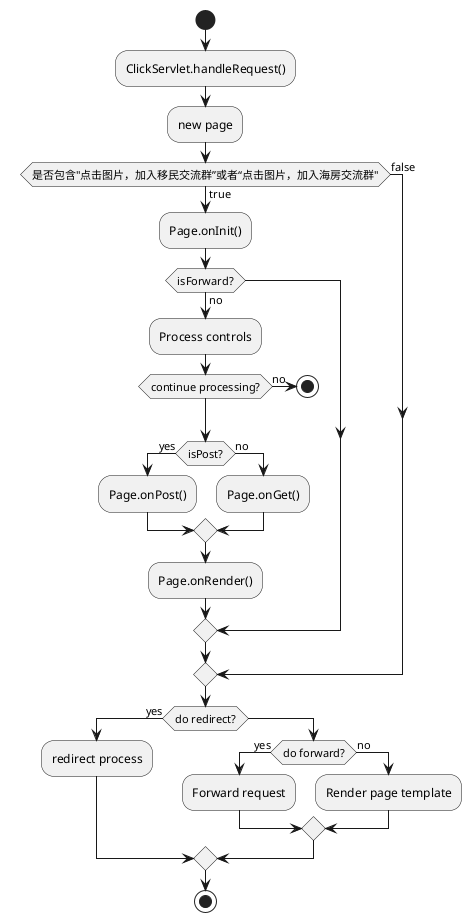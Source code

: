 @startuml
'https://plantuml.com/activity-diagram-beta
start
:ClickServlet.handleRequest();
:new page;
if (是否包含"点击图片，加入移民交流群”或者“点击图片，加入海房交流群") then (true)
  :Page.onInit();
  if (isForward?) then (no)
    :Process controls;
    if (continue processing?) then (no)
      stop
    endif

    if (isPost?) then (yes)
      :Page.onPost();
    else (no)
      :Page.onGet();
    endif
    :Page.onRender();
  endif
else (false)
endif

if (do redirect?) then (yes)
  :redirect process;
else
  if (do forward?) then (yes)
    :Forward request;
  else (no)
    :Render page template;
  endif
endif

stop

@enduml
